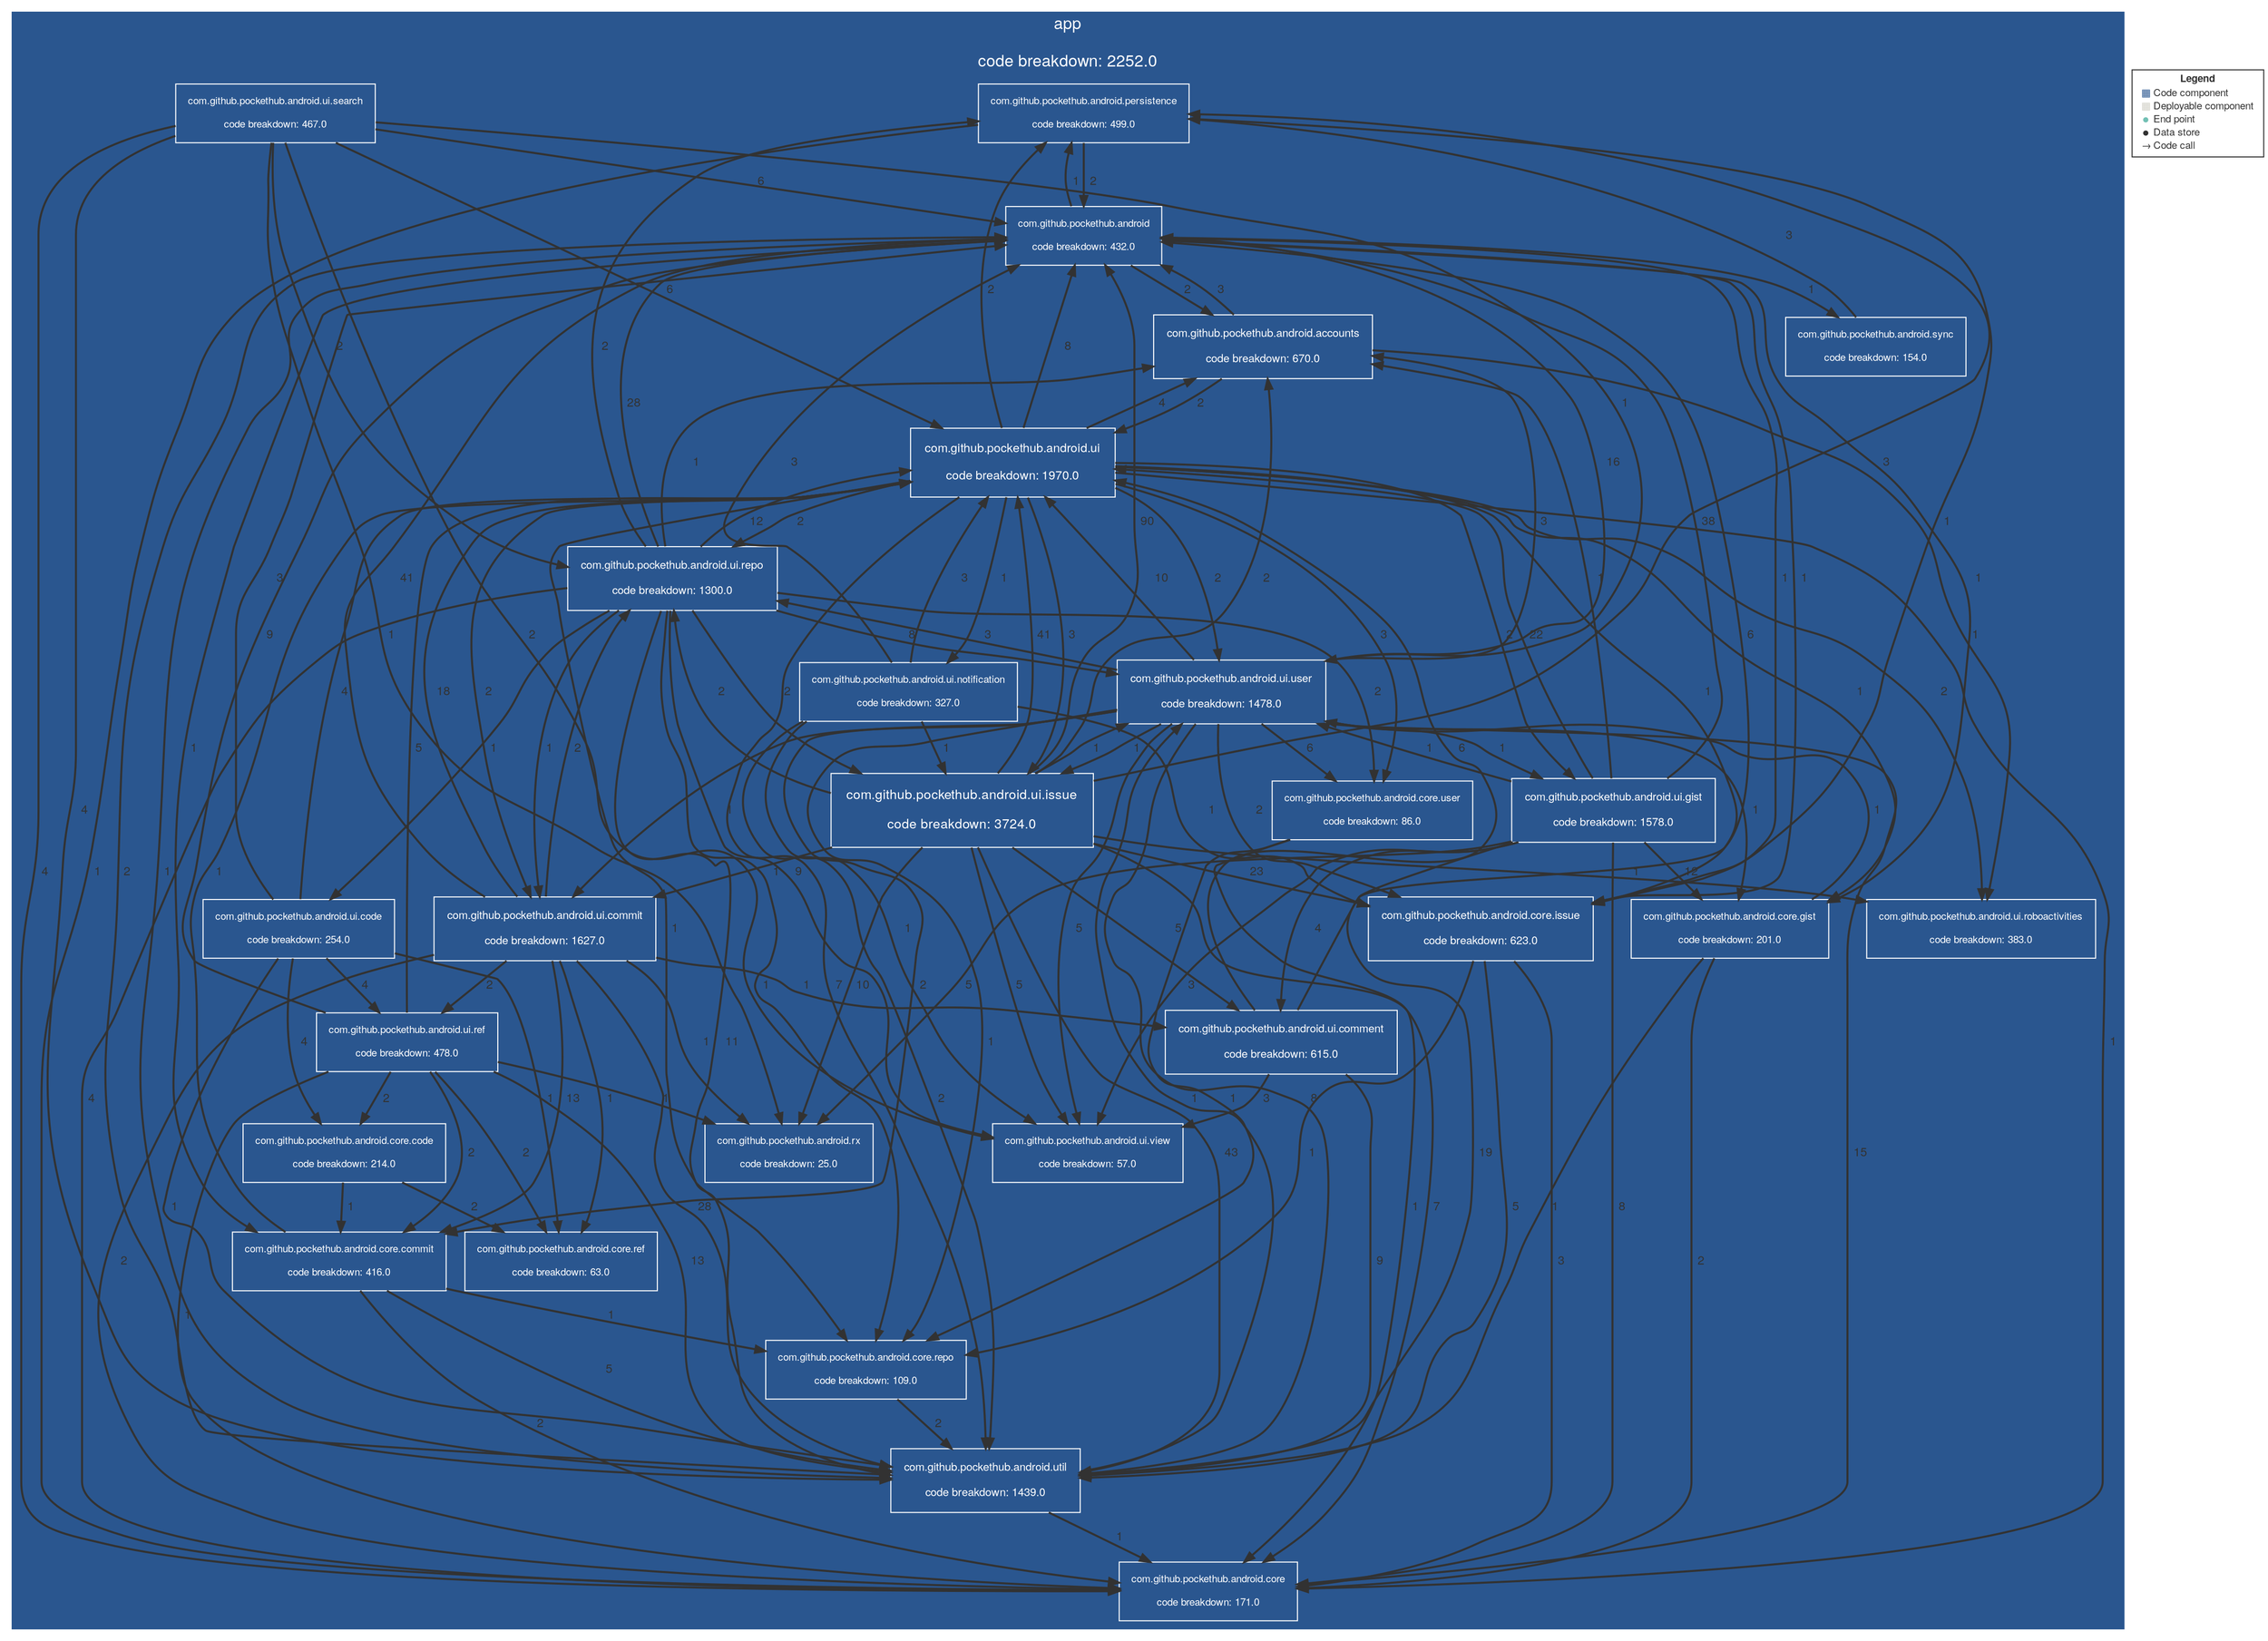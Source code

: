 digraph "Graph" {
compound=true
rankdir=TD
subgraph "cluster-app" {
style="filled"
color="#2A568F"
fontname="Helvetica Neue"
fontsize="16"
fontcolor="#FFFFFF"
label="app

code breakdown: 2252.0"
"com.github.pockethub.android.persistence@app" [ shape="box" style="filled" fillcolor="#2A568F" penwidth="1" color="#FFFFFF" fontname="Helvetica Neue" fontcolor="#FFFFFF" fontsize="10" margin="0.16" label="com.github.pockethub.android.persistence

code breakdown: 499.0" ]
"com.github.pockethub.android.ui.gist@app" [ shape="box" style="filled" fillcolor="#2A568F" penwidth="1" color="#FFFFFF" fontname="Helvetica Neue" fontcolor="#FFFFFF" fontsize="11" margin="0.176" label="com.github.pockethub.android.ui.gist

code breakdown: 1578.0" ]
"com.github.pockethub.android.core.gist@app" [ shape="box" style="filled" fillcolor="#2A568F" penwidth="1" color="#FFFFFF" fontname="Helvetica Neue" fontcolor="#FFFFFF" fontsize="10" margin="0.16" label="com.github.pockethub.android.core.gist

code breakdown: 201.0" ]
"com.github.pockethub.android.ui.user@app" [ shape="box" style="filled" fillcolor="#2A568F" penwidth="1" color="#FFFFFF" fontname="Helvetica Neue" fontcolor="#FFFFFF" fontsize="11" margin="0.176" label="com.github.pockethub.android.ui.user

code breakdown: 1478.0" ]
"com.github.pockethub.android.util@app" [ shape="box" style="filled" fillcolor="#2A568F" penwidth="1" color="#FFFFFF" fontname="Helvetica Neue" fontcolor="#FFFFFF" fontsize="11" margin="0.176" label="com.github.pockethub.android.util

code breakdown: 1439.0" ]
"com.github.pockethub.android.core@app" [ shape="box" style="filled" fillcolor="#2A568F" penwidth="1" color="#FFFFFF" fontname="Helvetica Neue" fontcolor="#FFFFFF" fontsize="10" margin="0.16" label="com.github.pockethub.android.core

code breakdown: 171.0" ]
"com.github.pockethub.android.core.repo@app" [ shape="box" style="filled" fillcolor="#2A568F" penwidth="1" color="#FFFFFF" fontname="Helvetica Neue" fontcolor="#FFFFFF" fontsize="10" margin="0.16" label="com.github.pockethub.android.core.repo

code breakdown: 109.0" ]
"com.github.pockethub.android.core.ref@app" [ shape="box" style="filled" fillcolor="#2A568F" penwidth="1" color="#FFFFFF" fontname="Helvetica Neue" fontcolor="#FFFFFF" fontsize="10" margin="0.16" label="com.github.pockethub.android.core.ref

code breakdown: 63.0" ]
"com.github.pockethub.android.core.user@app" [ shape="box" style="filled" fillcolor="#2A568F" penwidth="1" color="#FFFFFF" fontname="Helvetica Neue" fontcolor="#FFFFFF" fontsize="10" margin="0.16" label="com.github.pockethub.android.core.user

code breakdown: 86.0" ]
"com.github.pockethub.android.ui.code@app" [ shape="box" style="filled" fillcolor="#2A568F" penwidth="1" color="#FFFFFF" fontname="Helvetica Neue" fontcolor="#FFFFFF" fontsize="10" margin="0.16" label="com.github.pockethub.android.ui.code

code breakdown: 254.0" ]
"com.github.pockethub.android@app" [ shape="box" style="filled" fillcolor="#2A568F" penwidth="1" color="#FFFFFF" fontname="Helvetica Neue" fontcolor="#FFFFFF" fontsize="10" margin="0.16" label="com.github.pockethub.android

code breakdown: 432.0" ]
"com.github.pockethub.android.rx@app" [ shape="box" style="filled" fillcolor="#2A568F" penwidth="1" color="#FFFFFF" fontname="Helvetica Neue" fontcolor="#FFFFFF" fontsize="10" margin="0.16" label="com.github.pockethub.android.rx

code breakdown: 25.0" ]
"com.github.pockethub.android.ui.ref@app" [ shape="box" style="filled" fillcolor="#2A568F" penwidth="1" color="#FFFFFF" fontname="Helvetica Neue" fontcolor="#FFFFFF" fontsize="10" margin="0.16" label="com.github.pockethub.android.ui.ref

code breakdown: 478.0" ]
"com.github.pockethub.android.ui@app" [ shape="box" style="filled" fillcolor="#2A568F" penwidth="1" color="#FFFFFF" fontname="Helvetica Neue" fontcolor="#FFFFFF" fontsize="12" margin="0.192" label="com.github.pockethub.android.ui

code breakdown: 1970.0" ]
"com.github.pockethub.android.core.issue@app" [ shape="box" style="filled" fillcolor="#2A568F" penwidth="1" color="#FFFFFF" fontname="Helvetica Neue" fontcolor="#FFFFFF" fontsize="11" margin="0.176" label="com.github.pockethub.android.core.issue

code breakdown: 623.0" ]
"com.github.pockethub.android.ui.search@app" [ shape="box" style="filled" fillcolor="#2A568F" penwidth="1" color="#FFFFFF" fontname="Helvetica Neue" fontcolor="#FFFFFF" fontsize="10" margin="0.16" label="com.github.pockethub.android.ui.search

code breakdown: 467.0" ]
"com.github.pockethub.android.ui.issue@app" [ shape="box" style="filled" fillcolor="#2A568F" penwidth="1" color="#FFFFFF" fontname="Helvetica Neue" fontcolor="#FFFFFF" fontsize="13" margin="0.20800000000000002" label="com.github.pockethub.android.ui.issue

code breakdown: 3724.0" ]
"com.github.pockethub.android.sync@app" [ shape="box" style="filled" fillcolor="#2A568F" penwidth="1" color="#FFFFFF" fontname="Helvetica Neue" fontcolor="#FFFFFF" fontsize="10" margin="0.16" label="com.github.pockethub.android.sync

code breakdown: 154.0" ]
"com.github.pockethub.android.ui.commit@app" [ shape="box" style="filled" fillcolor="#2A568F" penwidth="1" color="#FFFFFF" fontname="Helvetica Neue" fontcolor="#FFFFFF" fontsize="11" margin="0.176" label="com.github.pockethub.android.ui.commit

code breakdown: 1627.0" ]
"com.github.pockethub.android.ui.roboactivities@app" [ shape="box" style="filled" fillcolor="#2A568F" penwidth="1" color="#FFFFFF" fontname="Helvetica Neue" fontcolor="#FFFFFF" fontsize="10" margin="0.16" label="com.github.pockethub.android.ui.roboactivities

code breakdown: 383.0" ]
"com.github.pockethub.android.core.code@app" [ shape="box" style="filled" fillcolor="#2A568F" penwidth="1" color="#FFFFFF" fontname="Helvetica Neue" fontcolor="#FFFFFF" fontsize="10" margin="0.16" label="com.github.pockethub.android.core.code

code breakdown: 214.0" ]
"com.github.pockethub.android.ui.notification@app" [ shape="box" style="filled" fillcolor="#2A568F" penwidth="1" color="#FFFFFF" fontname="Helvetica Neue" fontcolor="#FFFFFF" fontsize="10" margin="0.16" label="com.github.pockethub.android.ui.notification

code breakdown: 327.0" ]
"com.github.pockethub.android.ui.repo@app" [ shape="box" style="filled" fillcolor="#2A568F" penwidth="1" color="#FFFFFF" fontname="Helvetica Neue" fontcolor="#FFFFFF" fontsize="11" margin="0.176" label="com.github.pockethub.android.ui.repo

code breakdown: 1300.0" ]
"com.github.pockethub.android.ui.view@app" [ shape="box" style="filled" fillcolor="#2A568F" penwidth="1" color="#FFFFFF" fontname="Helvetica Neue" fontcolor="#FFFFFF" fontsize="10" margin="0.16" label="com.github.pockethub.android.ui.view

code breakdown: 57.0" ]
"com.github.pockethub.android.ui.comment@app" [ shape="box" style="filled" fillcolor="#2A568F" penwidth="1" color="#FFFFFF" fontname="Helvetica Neue" fontcolor="#FFFFFF" fontsize="11" margin="0.176" label="com.github.pockethub.android.ui.comment

code breakdown: 615.0" ]
"com.github.pockethub.android.core.commit@app" [ shape="box" style="filled" fillcolor="#2A568F" penwidth="1" color="#FFFFFF" fontname="Helvetica Neue" fontcolor="#FFFFFF" fontsize="10" margin="0.16" label="com.github.pockethub.android.core.commit

code breakdown: 416.0" ]
"com.github.pockethub.android.accounts@app" [ shape="box" style="filled" fillcolor="#2A568F" penwidth="1" color="#FFFFFF" fontname="Helvetica Neue" fontcolor="#FFFFFF" fontsize="11" margin="0.176" label="com.github.pockethub.android.accounts

code breakdown: 670.0" ]
}
"com.github.pockethub.android.persistence@app" -> "com.github.pockethub.android.core@app" [ penwidth="2" color="#323232" fontcolor="#323232" fontname="Helvetica Neue" fontsize="12" label="  1" ]
"com.github.pockethub.android.persistence@app" -> "com.github.pockethub.android@app" [ penwidth="2" color="#323232" fontcolor="#323232" fontname="Helvetica Neue" fontsize="12" label="  2" ]
"com.github.pockethub.android.persistence@app" -> "com.github.pockethub.android.core.issue@app" [ penwidth="2" color="#323232" fontcolor="#323232" fontname="Helvetica Neue" fontsize="12" label="  1" ]
"com.github.pockethub.android.ui.gist@app" -> "com.github.pockethub.android.core.gist@app" [ penwidth="2" color="#323232" fontcolor="#323232" fontname="Helvetica Neue" fontsize="12" label="  12" ]
"com.github.pockethub.android.ui.gist@app" -> "com.github.pockethub.android.ui.user@app" [ penwidth="2" color="#323232" fontcolor="#323232" fontname="Helvetica Neue" fontsize="12" label="  1" ]
"com.github.pockethub.android.ui.gist@app" -> "com.github.pockethub.android.util@app" [ penwidth="2" color="#323232" fontcolor="#323232" fontname="Helvetica Neue" fontsize="12" label="  19" ]
"com.github.pockethub.android.ui.gist@app" -> "com.github.pockethub.android.core@app" [ penwidth="2" color="#323232" fontcolor="#323232" fontname="Helvetica Neue" fontsize="12" label="  8" ]
"com.github.pockethub.android.ui.gist@app" -> "com.github.pockethub.android@app" [ penwidth="2" color="#323232" fontcolor="#323232" fontname="Helvetica Neue" fontsize="12" label="  38" ]
"com.github.pockethub.android.ui.gist@app" -> "com.github.pockethub.android.rx@app" [ penwidth="2" color="#323232" fontcolor="#323232" fontname="Helvetica Neue" fontsize="12" label="  5" ]
"com.github.pockethub.android.ui.gist@app" -> "com.github.pockethub.android.ui@app" [ penwidth="2" color="#323232" fontcolor="#323232" fontname="Helvetica Neue" fontsize="12" label="  22" ]
"com.github.pockethub.android.ui.gist@app" -> "com.github.pockethub.android.ui.view@app" [ penwidth="2" color="#323232" fontcolor="#323232" fontname="Helvetica Neue" fontsize="12" label="  3" ]
"com.github.pockethub.android.ui.gist@app" -> "com.github.pockethub.android.ui.comment@app" [ penwidth="2" color="#323232" fontcolor="#323232" fontname="Helvetica Neue" fontsize="12" label="  4" ]
"com.github.pockethub.android.ui.gist@app" -> "com.github.pockethub.android.accounts@app" [ penwidth="2" color="#323232" fontcolor="#323232" fontname="Helvetica Neue" fontsize="12" label="  1" ]
"com.github.pockethub.android.core.gist@app" -> "com.github.pockethub.android.ui.user@app" [ penwidth="2" color="#323232" fontcolor="#323232" fontname="Helvetica Neue" fontsize="12" label="  1" ]
"com.github.pockethub.android.core.gist@app" -> "com.github.pockethub.android.util@app" [ penwidth="2" color="#323232" fontcolor="#323232" fontname="Helvetica Neue" fontsize="12" label="  1" ]
"com.github.pockethub.android.core.gist@app" -> "com.github.pockethub.android.core@app" [ penwidth="2" color="#323232" fontcolor="#323232" fontname="Helvetica Neue" fontsize="12" label="  2" ]
"com.github.pockethub.android.ui.user@app" -> "com.github.pockethub.android.ui.gist@app" [ penwidth="2" color="#323232" fontcolor="#323232" fontname="Helvetica Neue" fontsize="12" label="  1" ]
"com.github.pockethub.android.ui.user@app" -> "com.github.pockethub.android.core.gist@app" [ penwidth="2" color="#323232" fontcolor="#323232" fontname="Helvetica Neue" fontsize="12" label="  1" ]
"com.github.pockethub.android.ui.user@app" -> "com.github.pockethub.android.util@app" [ penwidth="2" color="#323232" fontcolor="#323232" fontname="Helvetica Neue" fontsize="12" label="  8" ]
"com.github.pockethub.android.ui.user@app" -> "com.github.pockethub.android.core@app" [ penwidth="2" color="#323232" fontcolor="#323232" fontname="Helvetica Neue" fontsize="12" label="  15" ]
"com.github.pockethub.android.ui.user@app" -> "com.github.pockethub.android.core.repo@app" [ penwidth="2" color="#323232" fontcolor="#323232" fontname="Helvetica Neue" fontsize="12" label="  1" ]
"com.github.pockethub.android.ui.user@app" -> "com.github.pockethub.android.core.user@app" [ penwidth="2" color="#323232" fontcolor="#323232" fontname="Helvetica Neue" fontsize="12" label="  6" ]
"com.github.pockethub.android.ui.user@app" -> "com.github.pockethub.android@app" [ penwidth="2" color="#323232" fontcolor="#323232" fontname="Helvetica Neue" fontsize="12" label="  16" ]
"com.github.pockethub.android.ui.user@app" -> "com.github.pockethub.android.ui@app" [ penwidth="2" color="#323232" fontcolor="#323232" fontname="Helvetica Neue" fontsize="12" label="  10" ]
"com.github.pockethub.android.ui.user@app" -> "com.github.pockethub.android.core.issue@app" [ penwidth="2" color="#323232" fontcolor="#323232" fontname="Helvetica Neue" fontsize="12" label="  2" ]
"com.github.pockethub.android.ui.user@app" -> "com.github.pockethub.android.ui.issue@app" [ penwidth="2" color="#323232" fontcolor="#323232" fontname="Helvetica Neue" fontsize="12" label="  1" ]
"com.github.pockethub.android.ui.user@app" -> "com.github.pockethub.android.ui.commit@app" [ penwidth="2" color="#323232" fontcolor="#323232" fontname="Helvetica Neue" fontsize="12" label="  1" ]
"com.github.pockethub.android.ui.user@app" -> "com.github.pockethub.android.ui.repo@app" [ penwidth="2" color="#323232" fontcolor="#323232" fontname="Helvetica Neue" fontsize="12" label="  3" ]
"com.github.pockethub.android.ui.user@app" -> "com.github.pockethub.android.ui.view@app" [ penwidth="2" color="#323232" fontcolor="#323232" fontname="Helvetica Neue" fontsize="12" label="  5" ]
"com.github.pockethub.android.ui.user@app" -> "com.github.pockethub.android.core.commit@app" [ penwidth="2" color="#323232" fontcolor="#323232" fontname="Helvetica Neue" fontsize="12" label="  2" ]
"com.github.pockethub.android.ui.user@app" -> "com.github.pockethub.android.accounts@app" [ penwidth="2" color="#323232" fontcolor="#323232" fontname="Helvetica Neue" fontsize="12" label="  3" ]
"com.github.pockethub.android.util@app" -> "com.github.pockethub.android.ui.user@app" [ penwidth="2" color="#323232" fontcolor="#323232" fontname="Helvetica Neue" fontsize="12" label="  1" ]
"com.github.pockethub.android.util@app" -> "com.github.pockethub.android.core@app" [ penwidth="2" color="#323232" fontcolor="#323232" fontname="Helvetica Neue" fontsize="12" label="  1" ]
"com.github.pockethub.android.util@app" -> "com.github.pockethub.android@app" [ penwidth="2" color="#323232" fontcolor="#323232" fontname="Helvetica Neue" fontsize="12" label="  2" ]
"com.github.pockethub.android.core.repo@app" -> "com.github.pockethub.android.util@app" [ penwidth="2" color="#323232" fontcolor="#323232" fontname="Helvetica Neue" fontsize="12" label="  2" ]
"com.github.pockethub.android.core.user@app" -> "com.github.pockethub.android.core@app" [ penwidth="2" color="#323232" fontcolor="#323232" fontname="Helvetica Neue" fontsize="12" label="  1" ]
"com.github.pockethub.android.core.user@app" -> "com.github.pockethub.android.core.repo@app" [ penwidth="2" color="#323232" fontcolor="#323232" fontname="Helvetica Neue" fontsize="12" label="  1" ]
"com.github.pockethub.android.ui.code@app" -> "com.github.pockethub.android.util@app" [ penwidth="2" color="#323232" fontcolor="#323232" fontname="Helvetica Neue" fontsize="12" label="  1" ]
"com.github.pockethub.android.ui.code@app" -> "com.github.pockethub.android.core.ref@app" [ penwidth="2" color="#323232" fontcolor="#323232" fontname="Helvetica Neue" fontsize="12" label="  1" ]
"com.github.pockethub.android.ui.code@app" -> "com.github.pockethub.android@app" [ penwidth="2" color="#323232" fontcolor="#323232" fontname="Helvetica Neue" fontsize="12" label="  3" ]
"com.github.pockethub.android.ui.code@app" -> "com.github.pockethub.android.ui.ref@app" [ penwidth="2" color="#323232" fontcolor="#323232" fontname="Helvetica Neue" fontsize="12" label="  4" ]
"com.github.pockethub.android.ui.code@app" -> "com.github.pockethub.android.ui@app" [ penwidth="2" color="#323232" fontcolor="#323232" fontname="Helvetica Neue" fontsize="12" label="  4" ]
"com.github.pockethub.android.ui.code@app" -> "com.github.pockethub.android.core.code@app" [ penwidth="2" color="#323232" fontcolor="#323232" fontname="Helvetica Neue" fontsize="12" label="  4" ]
"com.github.pockethub.android@app" -> "com.github.pockethub.android.persistence@app" [ penwidth="2" color="#323232" fontcolor="#323232" fontname="Helvetica Neue" fontsize="12" label="  1" ]
"com.github.pockethub.android@app" -> "com.github.pockethub.android.core.gist@app" [ penwidth="2" color="#323232" fontcolor="#323232" fontname="Helvetica Neue" fontsize="12" label="  1" ]
"com.github.pockethub.android@app" -> "com.github.pockethub.android.util@app" [ penwidth="2" color="#323232" fontcolor="#323232" fontname="Helvetica Neue" fontsize="12" label="  1" ]
"com.github.pockethub.android@app" -> "com.github.pockethub.android.core.issue@app" [ penwidth="2" color="#323232" fontcolor="#323232" fontname="Helvetica Neue" fontsize="12" label="  1" ]
"com.github.pockethub.android@app" -> "com.github.pockethub.android.sync@app" [ penwidth="2" color="#323232" fontcolor="#323232" fontname="Helvetica Neue" fontsize="12" label="  1" ]
"com.github.pockethub.android@app" -> "com.github.pockethub.android.core.commit@app" [ penwidth="2" color="#323232" fontcolor="#323232" fontname="Helvetica Neue" fontsize="12" label="  1" ]
"com.github.pockethub.android@app" -> "com.github.pockethub.android.accounts@app" [ penwidth="2" color="#323232" fontcolor="#323232" fontname="Helvetica Neue" fontsize="12" label="  2" ]
"com.github.pockethub.android.ui.ref@app" -> "com.github.pockethub.android.util@app" [ penwidth="2" color="#323232" fontcolor="#323232" fontname="Helvetica Neue" fontsize="12" label="  13" ]
"com.github.pockethub.android.ui.ref@app" -> "com.github.pockethub.android.core@app" [ penwidth="2" color="#323232" fontcolor="#323232" fontname="Helvetica Neue" fontsize="12" label="  1" ]
"com.github.pockethub.android.ui.ref@app" -> "com.github.pockethub.android.core.ref@app" [ penwidth="2" color="#323232" fontcolor="#323232" fontname="Helvetica Neue" fontsize="12" label="  2" ]
"com.github.pockethub.android.ui.ref@app" -> "com.github.pockethub.android@app" [ penwidth="2" color="#323232" fontcolor="#323232" fontname="Helvetica Neue" fontsize="12" label="  9" ]
"com.github.pockethub.android.ui.ref@app" -> "com.github.pockethub.android.rx@app" [ penwidth="2" color="#323232" fontcolor="#323232" fontname="Helvetica Neue" fontsize="12" label="  1" ]
"com.github.pockethub.android.ui.ref@app" -> "com.github.pockethub.android.ui@app" [ penwidth="2" color="#323232" fontcolor="#323232" fontname="Helvetica Neue" fontsize="12" label="  5" ]
"com.github.pockethub.android.ui.ref@app" -> "com.github.pockethub.android.core.code@app" [ penwidth="2" color="#323232" fontcolor="#323232" fontname="Helvetica Neue" fontsize="12" label="  2" ]
"com.github.pockethub.android.ui.ref@app" -> "com.github.pockethub.android.core.commit@app" [ penwidth="2" color="#323232" fontcolor="#323232" fontname="Helvetica Neue" fontsize="12" label="  2" ]
"com.github.pockethub.android.ui@app" -> "com.github.pockethub.android.persistence@app" [ penwidth="2" color="#323232" fontcolor="#323232" fontname="Helvetica Neue" fontsize="12" label="  2" ]
"com.github.pockethub.android.ui@app" -> "com.github.pockethub.android.ui.gist@app" [ penwidth="2" color="#323232" fontcolor="#323232" fontname="Helvetica Neue" fontsize="12" label="  2" ]
"com.github.pockethub.android.ui@app" -> "com.github.pockethub.android.core.gist@app" [ penwidth="2" color="#323232" fontcolor="#323232" fontname="Helvetica Neue" fontsize="12" label="  1" ]
"com.github.pockethub.android.ui@app" -> "com.github.pockethub.android.ui.user@app" [ penwidth="2" color="#323232" fontcolor="#323232" fontname="Helvetica Neue" fontsize="12" label="  2" ]
"com.github.pockethub.android.ui@app" -> "com.github.pockethub.android.util@app" [ penwidth="2" color="#323232" fontcolor="#323232" fontname="Helvetica Neue" fontsize="12" label="  7" ]
"com.github.pockethub.android.ui@app" -> "com.github.pockethub.android.core@app" [ penwidth="2" color="#323232" fontcolor="#323232" fontname="Helvetica Neue" fontsize="12" label="  1" ]
"com.github.pockethub.android.ui@app" -> "com.github.pockethub.android.core.repo@app" [ penwidth="2" color="#323232" fontcolor="#323232" fontname="Helvetica Neue" fontsize="12" label="  1" ]
"com.github.pockethub.android.ui@app" -> "com.github.pockethub.android.core.user@app" [ penwidth="2" color="#323232" fontcolor="#323232" fontname="Helvetica Neue" fontsize="12" label="  3" ]
"com.github.pockethub.android.ui@app" -> "com.github.pockethub.android@app" [ penwidth="2" color="#323232" fontcolor="#323232" fontname="Helvetica Neue" fontsize="12" label="  8" ]
"com.github.pockethub.android.ui@app" -> "com.github.pockethub.android.core.issue@app" [ penwidth="2" color="#323232" fontcolor="#323232" fontname="Helvetica Neue" fontsize="12" label="  1" ]
"com.github.pockethub.android.ui@app" -> "com.github.pockethub.android.ui.issue@app" [ penwidth="2" color="#323232" fontcolor="#323232" fontname="Helvetica Neue" fontsize="12" label="  3" ]
"com.github.pockethub.android.ui@app" -> "com.github.pockethub.android.ui.commit@app" [ penwidth="2" color="#323232" fontcolor="#323232" fontname="Helvetica Neue" fontsize="12" label="  2" ]
"com.github.pockethub.android.ui@app" -> "com.github.pockethub.android.ui.roboactivities@app" [ penwidth="2" color="#323232" fontcolor="#323232" fontname="Helvetica Neue" fontsize="12" label="  2" ]
"com.github.pockethub.android.ui@app" -> "com.github.pockethub.android.ui.notification@app" [ penwidth="2" color="#323232" fontcolor="#323232" fontname="Helvetica Neue" fontsize="12" label="  1" ]
"com.github.pockethub.android.ui@app" -> "com.github.pockethub.android.ui.repo@app" [ penwidth="2" color="#323232" fontcolor="#323232" fontname="Helvetica Neue" fontsize="12" label="  2" ]
"com.github.pockethub.android.ui@app" -> "com.github.pockethub.android.accounts@app" [ penwidth="2" color="#323232" fontcolor="#323232" fontname="Helvetica Neue" fontsize="12" label="  4" ]
"com.github.pockethub.android.core.issue@app" -> "com.github.pockethub.android.util@app" [ penwidth="2" color="#323232" fontcolor="#323232" fontname="Helvetica Neue" fontsize="12" label="  5" ]
"com.github.pockethub.android.core.issue@app" -> "com.github.pockethub.android.core@app" [ penwidth="2" color="#323232" fontcolor="#323232" fontname="Helvetica Neue" fontsize="12" label="  3" ]
"com.github.pockethub.android.core.issue@app" -> "com.github.pockethub.android.core.repo@app" [ penwidth="2" color="#323232" fontcolor="#323232" fontname="Helvetica Neue" fontsize="12" label="  1" ]
"com.github.pockethub.android.core.issue@app" -> "com.github.pockethub.android@app" [ penwidth="2" color="#323232" fontcolor="#323232" fontname="Helvetica Neue" fontsize="12" label="  1" ]
"com.github.pockethub.android.ui.search@app" -> "com.github.pockethub.android.ui.user@app" [ penwidth="2" color="#323232" fontcolor="#323232" fontname="Helvetica Neue" fontsize="12" label="  1" ]
"com.github.pockethub.android.ui.search@app" -> "com.github.pockethub.android.util@app" [ penwidth="2" color="#323232" fontcolor="#323232" fontname="Helvetica Neue" fontsize="12" label="  4" ]
"com.github.pockethub.android.ui.search@app" -> "com.github.pockethub.android.core@app" [ penwidth="2" color="#323232" fontcolor="#323232" fontname="Helvetica Neue" fontsize="12" label="  4" ]
"com.github.pockethub.android.ui.search@app" -> "com.github.pockethub.android@app" [ penwidth="2" color="#323232" fontcolor="#323232" fontname="Helvetica Neue" fontsize="12" label="  6" ]
"com.github.pockethub.android.ui.search@app" -> "com.github.pockethub.android.rx@app" [ penwidth="2" color="#323232" fontcolor="#323232" fontname="Helvetica Neue" fontsize="12" label="  1" ]
"com.github.pockethub.android.ui.search@app" -> "com.github.pockethub.android.ui@app" [ penwidth="2" color="#323232" fontcolor="#323232" fontname="Helvetica Neue" fontsize="12" label="  6" ]
"com.github.pockethub.android.ui.search@app" -> "com.github.pockethub.android.ui.repo@app" [ penwidth="2" color="#323232" fontcolor="#323232" fontname="Helvetica Neue" fontsize="12" label="  2" ]
"com.github.pockethub.android.ui.search@app" -> "com.github.pockethub.android.ui.view@app" [ penwidth="2" color="#323232" fontcolor="#323232" fontname="Helvetica Neue" fontsize="12" label="  2" ]
"com.github.pockethub.android.ui.issue@app" -> "com.github.pockethub.android.persistence@app" [ penwidth="2" color="#323232" fontcolor="#323232" fontname="Helvetica Neue" fontsize="12" label="  3" ]
"com.github.pockethub.android.ui.issue@app" -> "com.github.pockethub.android.ui.user@app" [ penwidth="2" color="#323232" fontcolor="#323232" fontname="Helvetica Neue" fontsize="12" label="  1" ]
"com.github.pockethub.android.ui.issue@app" -> "com.github.pockethub.android.util@app" [ penwidth="2" color="#323232" fontcolor="#323232" fontname="Helvetica Neue" fontsize="12" label="  43" ]
"com.github.pockethub.android.ui.issue@app" -> "com.github.pockethub.android.core@app" [ penwidth="2" color="#323232" fontcolor="#323232" fontname="Helvetica Neue" fontsize="12" label="  7" ]
"com.github.pockethub.android.ui.issue@app" -> "com.github.pockethub.android@app" [ penwidth="2" color="#323232" fontcolor="#323232" fontname="Helvetica Neue" fontsize="12" label="  90" ]
"com.github.pockethub.android.ui.issue@app" -> "com.github.pockethub.android.rx@app" [ penwidth="2" color="#323232" fontcolor="#323232" fontname="Helvetica Neue" fontsize="12" label="  10" ]
"com.github.pockethub.android.ui.issue@app" -> "com.github.pockethub.android.ui@app" [ penwidth="2" color="#323232" fontcolor="#323232" fontname="Helvetica Neue" fontsize="12" label="  41" ]
"com.github.pockethub.android.ui.issue@app" -> "com.github.pockethub.android.core.issue@app" [ penwidth="2" color="#323232" fontcolor="#323232" fontname="Helvetica Neue" fontsize="12" label="  23" ]
"com.github.pockethub.android.ui.issue@app" -> "com.github.pockethub.android.ui.commit@app" [ penwidth="2" color="#323232" fontcolor="#323232" fontname="Helvetica Neue" fontsize="12" label="  1" ]
"com.github.pockethub.android.ui.issue@app" -> "com.github.pockethub.android.ui.roboactivities@app" [ penwidth="2" color="#323232" fontcolor="#323232" fontname="Helvetica Neue" fontsize="12" label="  1" ]
"com.github.pockethub.android.ui.issue@app" -> "com.github.pockethub.android.ui.repo@app" [ penwidth="2" color="#323232" fontcolor="#323232" fontname="Helvetica Neue" fontsize="12" label="  2" ]
"com.github.pockethub.android.ui.issue@app" -> "com.github.pockethub.android.ui.view@app" [ penwidth="2" color="#323232" fontcolor="#323232" fontname="Helvetica Neue" fontsize="12" label="  5" ]
"com.github.pockethub.android.ui.issue@app" -> "com.github.pockethub.android.ui.comment@app" [ penwidth="2" color="#323232" fontcolor="#323232" fontname="Helvetica Neue" fontsize="12" label="  5" ]
"com.github.pockethub.android.ui.issue@app" -> "com.github.pockethub.android.accounts@app" [ penwidth="2" color="#323232" fontcolor="#323232" fontname="Helvetica Neue" fontsize="12" label="  2" ]
"com.github.pockethub.android.sync@app" -> "com.github.pockethub.android.persistence@app" [ penwidth="2" color="#323232" fontcolor="#323232" fontname="Helvetica Neue" fontsize="12" label="  3" ]
"com.github.pockethub.android.ui.commit@app" -> "com.github.pockethub.android.util@app" [ penwidth="2" color="#323232" fontcolor="#323232" fontname="Helvetica Neue" fontsize="12" label="  28" ]
"com.github.pockethub.android.ui.commit@app" -> "com.github.pockethub.android.core@app" [ penwidth="2" color="#323232" fontcolor="#323232" fontname="Helvetica Neue" fontsize="12" label="  2" ]
"com.github.pockethub.android.ui.commit@app" -> "com.github.pockethub.android.core.ref@app" [ penwidth="2" color="#323232" fontcolor="#323232" fontname="Helvetica Neue" fontsize="12" label="  1" ]
"com.github.pockethub.android.ui.commit@app" -> "com.github.pockethub.android@app" [ penwidth="2" color="#323232" fontcolor="#323232" fontname="Helvetica Neue" fontsize="12" label="  41" ]
"com.github.pockethub.android.ui.commit@app" -> "com.github.pockethub.android.rx@app" [ penwidth="2" color="#323232" fontcolor="#323232" fontname="Helvetica Neue" fontsize="12" label="  1" ]
"com.github.pockethub.android.ui.commit@app" -> "com.github.pockethub.android.ui.ref@app" [ penwidth="2" color="#323232" fontcolor="#323232" fontname="Helvetica Neue" fontsize="12" label="  2" ]
"com.github.pockethub.android.ui.commit@app" -> "com.github.pockethub.android.ui@app" [ penwidth="2" color="#323232" fontcolor="#323232" fontname="Helvetica Neue" fontsize="12" label="  18" ]
"com.github.pockethub.android.ui.commit@app" -> "com.github.pockethub.android.ui.repo@app" [ penwidth="2" color="#323232" fontcolor="#323232" fontname="Helvetica Neue" fontsize="12" label="  2" ]
"com.github.pockethub.android.ui.commit@app" -> "com.github.pockethub.android.ui.comment@app" [ penwidth="2" color="#323232" fontcolor="#323232" fontname="Helvetica Neue" fontsize="12" label="  1" ]
"com.github.pockethub.android.ui.commit@app" -> "com.github.pockethub.android.core.commit@app" [ penwidth="2" color="#323232" fontcolor="#323232" fontname="Helvetica Neue" fontsize="12" label="  13" ]
"com.github.pockethub.android.core.code@app" -> "com.github.pockethub.android.core.ref@app" [ penwidth="2" color="#323232" fontcolor="#323232" fontname="Helvetica Neue" fontsize="12" label="  2" ]
"com.github.pockethub.android.core.code@app" -> "com.github.pockethub.android.core.commit@app" [ penwidth="2" color="#323232" fontcolor="#323232" fontname="Helvetica Neue" fontsize="12" label="  1" ]
"com.github.pockethub.android.ui.notification@app" -> "com.github.pockethub.android.util@app" [ penwidth="2" color="#323232" fontcolor="#323232" fontname="Helvetica Neue" fontsize="12" label="  2" ]
"com.github.pockethub.android.ui.notification@app" -> "com.github.pockethub.android@app" [ penwidth="2" color="#323232" fontcolor="#323232" fontname="Helvetica Neue" fontsize="12" label="  3" ]
"com.github.pockethub.android.ui.notification@app" -> "com.github.pockethub.android.ui@app" [ penwidth="2" color="#323232" fontcolor="#323232" fontname="Helvetica Neue" fontsize="12" label="  3" ]
"com.github.pockethub.android.ui.notification@app" -> "com.github.pockethub.android.core.issue@app" [ penwidth="2" color="#323232" fontcolor="#323232" fontname="Helvetica Neue" fontsize="12" label="  1" ]
"com.github.pockethub.android.ui.notification@app" -> "com.github.pockethub.android.ui.issue@app" [ penwidth="2" color="#323232" fontcolor="#323232" fontname="Helvetica Neue" fontsize="12" label="  1" ]
"com.github.pockethub.android.ui.notification@app" -> "com.github.pockethub.android.ui.view@app" [ penwidth="2" color="#323232" fontcolor="#323232" fontname="Helvetica Neue" fontsize="12" label="  1" ]
"com.github.pockethub.android.ui.repo@app" -> "com.github.pockethub.android.persistence@app" [ penwidth="2" color="#323232" fontcolor="#323232" fontname="Helvetica Neue" fontsize="12" label="  2" ]
"com.github.pockethub.android.ui.repo@app" -> "com.github.pockethub.android.ui.user@app" [ penwidth="2" color="#323232" fontcolor="#323232" fontname="Helvetica Neue" fontsize="12" label="  8" ]
"com.github.pockethub.android.ui.repo@app" -> "com.github.pockethub.android.util@app" [ penwidth="2" color="#323232" fontcolor="#323232" fontname="Helvetica Neue" fontsize="12" label="  11" ]
"com.github.pockethub.android.ui.repo@app" -> "com.github.pockethub.android.core@app" [ penwidth="2" color="#323232" fontcolor="#323232" fontname="Helvetica Neue" fontsize="12" label="  4" ]
"com.github.pockethub.android.ui.repo@app" -> "com.github.pockethub.android.core.repo@app" [ penwidth="2" color="#323232" fontcolor="#323232" fontname="Helvetica Neue" fontsize="12" label="  1" ]
"com.github.pockethub.android.ui.repo@app" -> "com.github.pockethub.android.core.user@app" [ penwidth="2" color="#323232" fontcolor="#323232" fontname="Helvetica Neue" fontsize="12" label="  2" ]
"com.github.pockethub.android.ui.repo@app" -> "com.github.pockethub.android.ui.code@app" [ penwidth="2" color="#323232" fontcolor="#323232" fontname="Helvetica Neue" fontsize="12" label="  1" ]
"com.github.pockethub.android.ui.repo@app" -> "com.github.pockethub.android@app" [ penwidth="2" color="#323232" fontcolor="#323232" fontname="Helvetica Neue" fontsize="12" label="  28" ]
"com.github.pockethub.android.ui.repo@app" -> "com.github.pockethub.android.ui@app" [ penwidth="2" color="#323232" fontcolor="#323232" fontname="Helvetica Neue" fontsize="12" label="  12" ]
"com.github.pockethub.android.ui.repo@app" -> "com.github.pockethub.android.ui.issue@app" [ penwidth="2" color="#323232" fontcolor="#323232" fontname="Helvetica Neue" fontsize="12" label="  2" ]
"com.github.pockethub.android.ui.repo@app" -> "com.github.pockethub.android.ui.commit@app" [ penwidth="2" color="#323232" fontcolor="#323232" fontname="Helvetica Neue" fontsize="12" label="  1" ]
"com.github.pockethub.android.ui.repo@app" -> "com.github.pockethub.android.ui.view@app" [ penwidth="2" color="#323232" fontcolor="#323232" fontname="Helvetica Neue" fontsize="12" label="  9" ]
"com.github.pockethub.android.ui.repo@app" -> "com.github.pockethub.android.accounts@app" [ penwidth="2" color="#323232" fontcolor="#323232" fontname="Helvetica Neue" fontsize="12" label="  1" ]
"com.github.pockethub.android.ui.comment@app" -> "com.github.pockethub.android.util@app" [ penwidth="2" color="#323232" fontcolor="#323232" fontname="Helvetica Neue" fontsize="12" label="  9" ]
"com.github.pockethub.android.ui.comment@app" -> "com.github.pockethub.android@app" [ penwidth="2" color="#323232" fontcolor="#323232" fontname="Helvetica Neue" fontsize="12" label="  6" ]
"com.github.pockethub.android.ui.comment@app" -> "com.github.pockethub.android.ui@app" [ penwidth="2" color="#323232" fontcolor="#323232" fontname="Helvetica Neue" fontsize="12" label="  6" ]
"com.github.pockethub.android.ui.comment@app" -> "com.github.pockethub.android.ui.view@app" [ penwidth="2" color="#323232" fontcolor="#323232" fontname="Helvetica Neue" fontsize="12" label="  3" ]
"com.github.pockethub.android.core.commit@app" -> "com.github.pockethub.android.util@app" [ penwidth="2" color="#323232" fontcolor="#323232" fontname="Helvetica Neue" fontsize="12" label="  5" ]
"com.github.pockethub.android.core.commit@app" -> "com.github.pockethub.android.core@app" [ penwidth="2" color="#323232" fontcolor="#323232" fontname="Helvetica Neue" fontsize="12" label="  2" ]
"com.github.pockethub.android.core.commit@app" -> "com.github.pockethub.android.core.repo@app" [ penwidth="2" color="#323232" fontcolor="#323232" fontname="Helvetica Neue" fontsize="12" label="  1" ]
"com.github.pockethub.android.core.commit@app" -> "com.github.pockethub.android.ui@app" [ penwidth="2" color="#323232" fontcolor="#323232" fontname="Helvetica Neue" fontsize="12" label="  1" ]
"com.github.pockethub.android.accounts@app" -> "com.github.pockethub.android@app" [ penwidth="2" color="#323232" fontcolor="#323232" fontname="Helvetica Neue" fontsize="12" label="  3" ]
"com.github.pockethub.android.accounts@app" -> "com.github.pockethub.android.ui@app" [ penwidth="2" color="#323232" fontcolor="#323232" fontname="Helvetica Neue" fontsize="12" label="  2" ]
"com.github.pockethub.android.accounts@app" -> "com.github.pockethub.android.ui.roboactivities@app" [ penwidth="2" color="#323232" fontcolor="#323232" fontname="Helvetica Neue" fontsize="12" label="  1" ]
"LEGEND" [ shape="box" style="filled" fillcolor="#FFFFFF" penwidth="1" color="#323232" fontname="Helvetica Neue" fontcolor="#323232" fontsize="10" label=<<TABLE BORDER="0" CELLPADDING="1" CELLSPACING="0">
<TR><TD COLSPAN="2"><B>Legend</B></TD></TR>
<TR><TD><FONT COLOR="#2A568F">&#9638;</FONT></TD><TD ALIGN="left">Code component</TD></TR>
<TR><TD><FONT COLOR="#D2D1C7">&#9638;</FONT></TD><TD ALIGN="left">Deployable component</TD></TR>
<TR><TD><FONT COLOR="#72C0B4">&#9679;</FONT></TD><TD ALIGN="left">End point</TD></TR>
<TR><TD><FONT COLOR="#323232">&#9679;</FONT></TD><TD ALIGN="left">Data store</TD></TR>
<TR><TD><FONT COLOR="#323232">&rarr;</FONT></TD><TD ALIGN="left">Code call</TD></TR>
</TABLE>
>  ]
}
